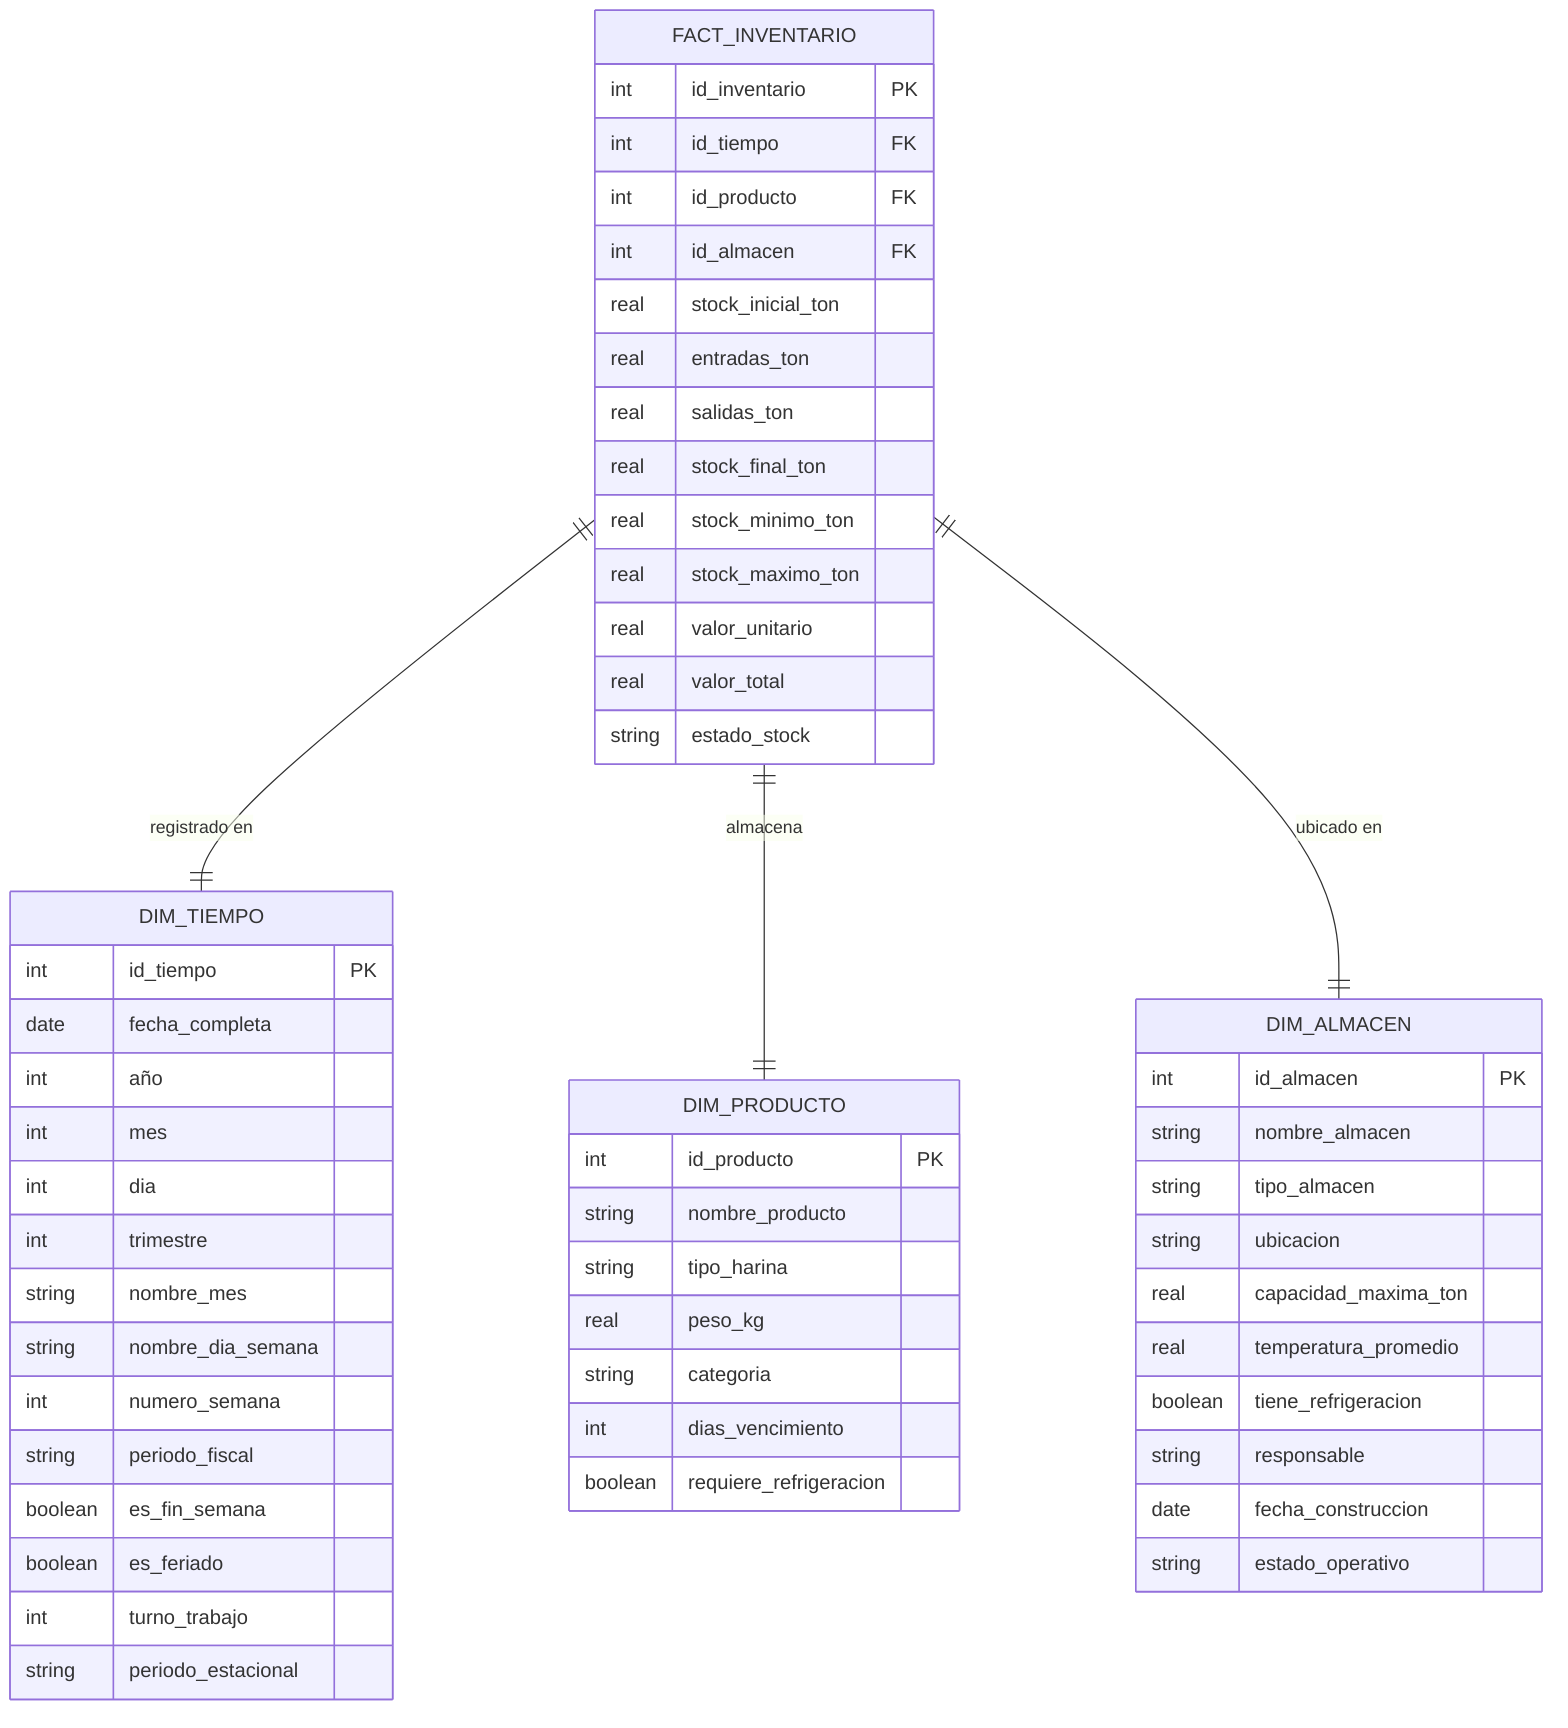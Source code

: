 erDiagram
    DIM_TIEMPO {
        int id_tiempo PK
        date fecha_completa
        int año
        int mes
        int dia
        int trimestre
        string nombre_mes
        string nombre_dia_semana
        int numero_semana
        string periodo_fiscal
        boolean es_fin_semana
        boolean es_feriado
        int turno_trabajo
        string periodo_estacional
    }

    DIM_PRODUCTO {
        int id_producto PK
        string nombre_producto
        string tipo_harina
        real peso_kg
        string categoria
        int dias_vencimiento
        boolean requiere_refrigeracion
    }

    DIM_ALMACEN {
        int id_almacen PK
        string nombre_almacen
        string tipo_almacen
        string ubicacion
        real capacidad_maxima_ton
        real temperatura_promedio
        boolean tiene_refrigeracion
        string responsable
        date fecha_construccion
        string estado_operativo
    }

    FACT_INVENTARIO {
        int id_inventario PK
        int id_tiempo FK
        int id_producto FK
        int id_almacen FK
        real stock_inicial_ton
        real entradas_ton
        real salidas_ton
        real stock_final_ton
        real stock_minimo_ton
        real stock_maximo_ton
        real valor_unitario
        real valor_total
        string estado_stock
    }

    FACT_INVENTARIO ||--|| DIM_TIEMPO : "registrado en"
    FACT_INVENTARIO ||--|| DIM_PRODUCTO : "almacena"
    FACT_INVENTARIO ||--|| DIM_ALMACEN : "ubicado en"